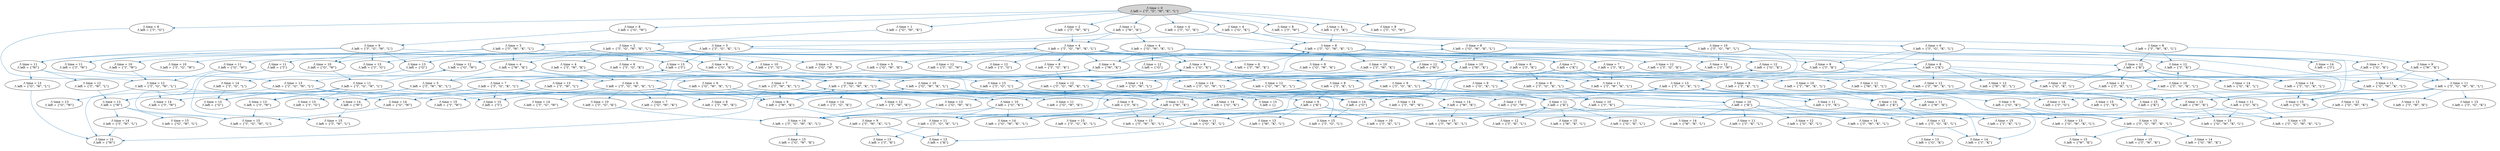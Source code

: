 strict digraph DiskGraph {
edge [colorscheme="paired12"]
nodesep=0.35;
subgraph cluster_graph {
color="white";
8015690274857667534 [label="/\\ time = 0\n/\\ left = {\"I\", \"G\", \"W\", \"K\", \"L\"}",style = filled]
8015690274857667534 -> 5038738592252996160 [label="",color="2",fontcolor="2"];
5038738592252996160 [label="/\\ time = 1\n/\\ left = {\"G\", \"W\", \"K\"}"];
8015690274857667534 -> -9102787879709310424 [label="",color="2",fontcolor="2"];
-9102787879709310424 [label="/\\ time = 2\n/\\ left = {\"W\", \"K\"}"];
5038738592252996160 -> -8564689896428606298 [label="",color="2",fontcolor="2"];
-8564689896428606298 [label="/\\ time = 2\n/\\ left = {\"I\", \"G\", \"W\", \"K\", \"L\"}"];
8015690274857667534 -> 4592691004352965106 [label="",color="2",fontcolor="2"];
4592691004352965106 [label="/\\ time = 4\n/\\ left = {\"G\", \"K\"}"];
-9102787879709310424 -> -2441548017256036746 [label="",color="2",fontcolor="2"];
-2441548017256036746 [label="/\\ time = 3\n/\\ left = {\"I\", \"W\", \"K\", \"L\"}"];
8015690274857667534 -> 90994503555861050 [label="",color="2",fontcolor="2"];
90994503555861050 [label="/\\ time = 8\n/\\ left = {\"G\", \"W\"}"];
-8564689896428606298 -> -1053818548683611806 [label="",color="2",fontcolor="2"];
-1053818548683611806 [label="/\\ time = 3\n/\\ left = {\"G\", \"W\", \"K\"}"];
-9102787879709310424 -> 7840723100408106531 [label="",color="2",fontcolor="2"];
7840723100408106531 [label="/\\ time = 4\n/\\ left = {\"I\", \"G\", \"W\", \"K\", \"L\"}"];
90994503555861050 -> -1332411714829160232 [label="",color="2",fontcolor="2"];
-1332411714829160232 [label="/\\ time = 9\n/\\ left = {\"I\", \"G\", \"W\", \"L\"}"];
4592691004352965106 -> -4875465715861466706 [label="",color="2",fontcolor="2"];
-4875465715861466706 [label="/\\ time = 5\n/\\ left = {\"I\", \"G\", \"K\", \"L\"}"];
7840723100408106531 -> -2074181829160863943 [label="",color="2",fontcolor="2"];
-2074181829160863943 [label="/\\ time = 5\n/\\ left = {\"G\", \"W\", \"K\"}"];
8015690274857667534 -> -9102787879709310424 [label="",color="2",fontcolor="2"];
-9102787879709310424 -> 7840723100408106531 [label="",color="2",fontcolor="2"];
-8564689896428606298 -> 9048641999075074792 [label="",color="2",fontcolor="2"];
-1053818548683611806 -> 7840723100408106531 [label="",color="2",fontcolor="2"];
-2441548017256036746 -> 9048641999075074792 [label="",color="2",fontcolor="2"];
9048641999075074792 [label="/\\ time = 4\n/\\ left = {\"W\", \"K\"}"];
7840723100408106531 -> -7837994352189242301 [label="",color="2",fontcolor="2"];
-7837994352189242301 [label="/\\ time = 6\n/\\ left = {\"W\", \"K\"}"];
4592691004352965106 -> 7554828259433562132 [label="",color="2",fontcolor="2"];
7554828259433562132 [label="/\\ time = 8\n/\\ left = {\"I\", \"G\", \"W\", \"K\", \"L\"}"];
-9102787879709310424 -> 6037330095294624557 [label="",color="2",fontcolor="2"];
6037330095294624557 [label="/\\ time = 4\n/\\ left = {\"G\", \"W\", \"K\", \"L\"}"];
-8564689896428606298 -> -3380401785567588519 [label="",color="2",fontcolor="2"];
-3380401785567588519 [label="/\\ time = 6\n/\\ left = {\"G\", \"K\"}"];
4592691004352965106 -> 7554828259433562132 [label="",color="2",fontcolor="2"];
8015690274857667534 -> 7617239154760281322 [label="",color="2",fontcolor="2"];
7617239154760281322 [label="/\\ time = 2\n/\\ left = {\"I\", \"W\", \"K\"}"];
-8564689896428606298 -> -1159213623033779055 [label="",color="2",fontcolor="2"];
-2074181829160863943 -> -8442366788707456693 [label="",color="2",fontcolor="2"];
-8442366788707456693 [label="/\\ time = 6\n/\\ left = {\"I\", \"G\", \"W\", \"K\", \"L\"}"];
7840723100408106531 -> 577099807391425359 [label="",color="2",fontcolor="2"];
577099807391425359 [label="/\\ time = 8\n/\\ left = {\"G\", \"K\"}"];
-2441548017256036746 -> -161011643995529182 [label="",color="2",fontcolor="2"];
-161011643995529182 [label="/\\ time = 7\n/\\ left = {\"K\"}"];
-4875465715861466706 -> -3380401785567588519 [label="",color="2",fontcolor="2"];
-1332411714829160232 -> -1159213623033779055 [label="",color="2",fontcolor="2"];
-1159213623033779055 [label="/\\ time = 10\n/\\ left = {\"G\", \"W\"}"];
-4875465715861466706 -> -161011643995529182 [label="",color="2",fontcolor="2"];
-2441548017256036746 -> 7698718218376710473 [label="",color="2",fontcolor="2"];
7698718218376710473 [label="/\\ time = 11\n/\\ left = {\"W\"}"];
7840723100408106531 -> 1429602646036696145 [label="",color="2",fontcolor="2"];
1429602646036696145 [label="/\\ time = 12\n/\\ left = {\"G\", \"W\"}"];
-2441548017256036746 -> -161011643995529182 [label="",color="2",fontcolor="2"];
9048641999075074792 -> 6574765623347949492 [label="",color="2",fontcolor="2"];
6574765623347949492 [label="/\\ time = 5\n/\\ left = {\"I\", \"W\", \"K\", \"L\"}"];
-8564689896428606298 -> 9048641999075074792 [label="",color="2",fontcolor="2"];
8015690274857667534 -> -7893296178428522357 [label="",color="2",fontcolor="2"];
-7893296178428522357 [label="/\\ time = 4\n/\\ left = {\"I\", \"K\"}"];
4592691004352965106 -> -7615627695126664300 [label="",color="2",fontcolor="2"];
-7615627695126664300 [label="/\\ time = 8\n/\\ left = {\"G\", \"W\", \"K\", \"L\"}"];
9048641999075074792 -> -8442366788707456693 [label="",color="2",fontcolor="2"];
-8564689896428606298 -> 8926923532539787953 [label="",color="2",fontcolor="2"];
8926923532539787953 [label="/\\ time = 4\n/\\ left = {\"I\", \"W\", \"K\"}"];
7840723100408106531 -> -7837994352189242301 [label="",color="2",fontcolor="2"];
-2441548017256036746 -> -1411088642376556309 [label="",color="2",fontcolor="2"];
-1411088642376556309 [label="/\\ time = 7\n/\\ left = {\"I\", \"K\"}"];
-4875465715861466706 -> -5975813609444244828 [label="",color="2",fontcolor="2"];
-5975813609444244828 [label="/\\ time = 13\n/\\ left = {\"G\"}"];
-1332411714829160232 -> 7698718218376710473 [label="",color="2",fontcolor="2"];
-2441548017256036746 -> 106906756713255823 [label="",color="2",fontcolor="2"];
106906756713255823 [label="/\\ time = 11\n/\\ left = {\"I\"}"];
-8564689896428606298 -> 8998054259671119392 [label="",color="2",fontcolor="2"];
8998054259671119392 [label="/\\ time = 6\n/\\ left = {\"I\", \"K\"}"];
7840723100408106531 -> -3499320862179348077 [label="",color="2",fontcolor="2"];
-3499320862179348077 [label="/\\ time = 6\n/\\ left = {\"I\", \"W\", \"K\"}"];
9048641999075074792 -> -8442366788707456693 [label="",color="2",fontcolor="2"];
-7837994352189242301 -> 2873053931929351946 [label="",color="2",fontcolor="2"];
2873053931929351946 [label="/\\ time = 7\n/\\ left = {\"I\", \"W\", \"K\", \"L\"}"];
8015690274857667534 -> -6013814220251778237 [label="",color="2",fontcolor="2"];
-6013814220251778237 [label="/\\ time = 8\n/\\ left = {\"I\", \"W\"}"];
-7837994352189242301 -> 7554828259433562132 [label="",color="2",fontcolor="2"];
7840723100408106531 -> -6499923623539254730 [label="",color="2",fontcolor="2"];
-6499923623539254730 [label="/\\ time = 8\n/\\ left = {\"I\", \"K\"}"];
9048641999075074792 -> 3398395380246064019 [label="",color="2",fontcolor="2"];
3398395380246064019 [label="/\\ time = 6\n/\\ left = {\"G\", \"W\", \"K\", \"L\"}"];
-8564689896428606298 -> 4764880469269534184 [label="",color="2",fontcolor="2"];
4764880469269534184 [label="/\\ time = 10\n/\\ left = {\"I\", \"W\"}"];
-2441548017256036746 -> 7698718218376710473 [label="",color="2",fontcolor="2"];
-1332411714829160232 -> -5975813609444244828 [label="",color="2",fontcolor="2"];
-4875465715861466706 -> -161011643995529182 [label="",color="2",fontcolor="2"];
7554828259433562132 -> -4064181330108097649 [label="",color="2",fontcolor="2"];
-4064181330108097649 [label="/\\ time = 9\n/\\ left = {\"G\", \"W\", \"K\"}"];
-8564689896428606298 -> -3380401785567588519 [label="",color="2",fontcolor="2"];
7840723100408106531 -> -4747043765456259800 [label="",color="2",fontcolor="2"];
-4747043765456259800 [label="/\\ time = 12\n/\\ left = {\"I\", \"W\"}"];
8015690274857667534 -> 4592691004352965106 [label="",color="2",fontcolor="2"];
-7837994352189242301 -> 7554828259433562132 [label="",color="2",fontcolor="2"];
8015690274857667534 -> -7893296178428522357 [label="",color="2",fontcolor="2"];
7840723100408106531 -> 577099807391425359 [label="",color="2",fontcolor="2"];
-7837994352189242301 -> -7615627695126664300 [label="",color="2",fontcolor="2"];
-8564689896428606298 -> 8998054259671119392 [label="",color="2",fontcolor="2"];
7554828259433562132 -> -6591272320073330946 [label="",color="2",fontcolor="2"];
-6591272320073330946 [label="/\\ time = 10\n/\\ left = {\"W\", \"K\"}"];
-1332411714829160232 -> 7698718218376710473 [label="",color="2",fontcolor="2"];
-2441548017256036746 -> 106906756713255823 [label="",color="2",fontcolor="2"];
-4875465715861466706 -> -1411088642376556309 [label="",color="2",fontcolor="2"];
7554828259433562132 -> 1916275299684656420 [label="",color="2",fontcolor="2"];
1916275299684656420 [label="/\\ time = 12\n/\\ left = {\"G\", \"K\"}"];
-1332411714829160232 -> -3272694722251177181 [label="",color="2",fontcolor="2"];
-3272694722251177181 [label="/\\ time = 11\n/\\ left = {\"I\", \"W\"}"];
-8564689896428606298 -> -8268514489960990071 [label="",color="2",fontcolor="2"];
-8268514489960990071 [label="/\\ time = 6\n/\\ left = {\"I\", \"G\", \"K\"}"];
6037330095294624557 -> -7837994352189242301 [label="",color="2",fontcolor="2"];
7840723100408106531 -> -6499923623539254730 [label="",color="2",fontcolor="2"];
8015690274857667534 -> 4165111062678483371 [label="",color="2",fontcolor="2"];
4165111062678483371 [label="/\\ time = 4\n/\\ left = {\"I\", \"G\", \"K\"}"];
7840723100408106531 -> 2117629093169732893 [label="",color="2",fontcolor="2"];
2117629093169732893 [label="/\\ time = 8\n/\\ left = {\"I\", \"G\", \"K\"}"];
8015690274857667534 -> 2622932660777597089 [label="",color="2",fontcolor="2"];
2622932660777597089 [label="/\\ time = 8\n/\\ left = {\"I\", \"G\"}"];
6037330095294624557 -> -6637457154644851291 [label="",color="2",fontcolor="2"];
-6637457154644851291 [label="/\\ time = 8\n/\\ left = {\"K\"}"];
8015690274857667534 -> 90994503555861050 [label="",color="2",fontcolor="2"];
-8564689896428606298 -> -3833578108572017142 [label="",color="2",fontcolor="2"];
-3833578108572017142 [label="/\\ time = 10\n/\\ left = {\"I\", \"G\"}"];
7554828259433562132 -> -6591272320073330946 [label="",color="2",fontcolor="2"];
-1332411714829160232 -> 5643320326506812288 [label="",color="2",fontcolor="2"];
-4875465715861466706 -> 5643320326506812288 [label="",color="2",fontcolor="2"];
5643320326506812288 [label="/\\ time = 13\n/\\ left = {\"I\"}"];
-2441548017256036746 -> -3272694722251177181 [label="",color="2",fontcolor="2"];
-1332411714829160232 -> -5975813609444244828 [label="",color="2",fontcolor="2"];
7554828259433562132 -> -1458660271525094107 [label="",color="2",fontcolor="2"];
-1458660271525094107 [label="/\\ time = 10\n/\\ left = {\"I\", \"W\", \"K\"}"];
-8564689896428606298 -> -1159213623033779055 [label="",color="2",fontcolor="2"];
6037330095294624557 -> -2346768323185005350 [label="",color="2",fontcolor="2"];
-2346768323185005350 [label="/\\ time = 12\n/\\ left = {\"W\"}"];
8015690274857667534 -> -6013814220251778237 [label="",color="2",fontcolor="2"];
7840723100408106531 -> 3959570444799393482 [label="",color="2",fontcolor="2"];
3959570444799393482 [label="/\\ time = 12\n/\\ left = {\"I\", \"G\"}"];
8015690274857667534 -> 2622932660777597089 [label="",color="2",fontcolor="2"];
6037330095294624557 -> -6637457154644851291 [label="",color="2",fontcolor="2"];
-8564689896428606298 -> 4764880469269534184 [label="",color="2",fontcolor="2"];
7554828259433562132 -> -5233711718302360483 [label="",color="2",fontcolor="2"];
-5233711718302360483 [label="/\\ time = 12\n/\\ left = {\"I\", \"K\"}"];
-4875465715861466706 -> -5975813609444244828 [label="",color="2",fontcolor="2"];
-3380401785567588519 -> -4559968390666401520 [label="",color="2",fontcolor="2"];
-4559968390666401520 [label="/\\ time = 7\n/\\ left = {\"I\", \"G\", \"K\", \"L\"}"];
-1332411714829160232 -> 5643320326506812288 [label="",color="2",fontcolor="2"];
7554828259433562132 -> 1916275299684656420 [label="",color="2",fontcolor="2"];
-4875465715861466706 -> 5643320326506812288 [label="",color="2",fontcolor="2"];
-8564689896428606298 -> -3833578108572017142 [label="",color="2",fontcolor="2"];
-4875465715861466706 -> -6465351982142281727 [label="",color="2",fontcolor="2"];
6037330095294624557 -> 577099807391425359 [label="",color="2",fontcolor="2"];
7840723100408106531 -> 1429602646036696145 [label="",color="2",fontcolor="2"];
8015690274857667534 -> 1450816877996340328 [label="",color="2",fontcolor="2"];
1450816877996340328 [label="/\\ time = 8\n/\\ left = {\"I\", \"G\", \"W\"}"];
7840723100408106531 -> -4747043765456259800 [label="",color="2",fontcolor="2"];
6037330095294624557 -> 6305811520931702584 [label="",color="2",fontcolor="2"];
6305811520931702584 [label="/\\ time = 12\n/\\ left = {\"G\"}"];
7840723100408106531 -> 3959570444799393482 [label="",color="2",fontcolor="2"];
7617239154760281322 -> 7840723100408106531 [label="",color="2",fontcolor="2"];
7840723100408106531 -> -5550577879988983535 [label="",color="2",fontcolor="2"];
-5550577879988983535 [label="/\\ time = 12\n/\\ left = {\"I\", \"G\", \"W\"}"];
-8564689896428606298 -> -6868145754999308470 [label="",color="2",fontcolor="2"];
-6868145754999308470 [label="/\\ time = 10\n/\\ left = {\"I\", \"G\", \"W\"}"];
7554828259433562132 -> -5233711718302360483 [label="",color="2",fontcolor="2"];
-3380401785567588519 -> -8160156959072196740 [label="",color="2",fontcolor="2"];
-8160156959072196740 [label="/\\ time = 10\n/\\ left = {\"I\", \"G\", \"W\", \"K\", \"L\"}"];
-1332411714829160232 -> -6465351982142281727 [label="",color="2",fontcolor="2"];
-6465351982142281727 [label="/\\ time = 13\n/\\ left = {\"I\", \"G\"}"];
-3380401785567588519 -> -8160156959072196740 [label="",color="2",fontcolor="2"];
7554828259433562132 -> -4919794599474806684 [label="",color="2",fontcolor="2"];
-4919794599474806684 [label="/\\ time = 12\n/\\ left = {\"I\", \"G\", \"K\"}"];
-3380401785567588519 -> -1536083860084509910 [label="",color="2",fontcolor="2"];
-1536083860084509910 [label="/\\ time = 10\n/\\ left = {\"G\", \"W\", \"K\", \"L\"}"];
-1159213623033779055 -> -7970470079691003802 [label="",color="2",fontcolor="2"];
-7970470079691003802 [label="/\\ time = 11\n/\\ left = {\"I\", \"G\", \"W\", \"L\"}"];
-161011643995529182 -> -4990261245164509350 [label="",color="2",fontcolor="2"];
-4990261245164509350 [label="/\\ time = 8\n/\\ left = {\"I\", \"K\", \"L\"}"];
577099807391425359 -> 8778044034731854103 [label="",color="2",fontcolor="2"];
8778044034731854103 [label="/\\ time = 9\n/\\ left = {\"I\", \"G\", \"K\", \"L\"}"];
6037330095294624557 -> -2346768323185005350 [label="",color="2",fontcolor="2"];
-8442366788707456693 -> 6321401366853958683 [label="",color="2",fontcolor="2"];
6321401366853958683 [label="/\\ time = 7\n/\\ left = {\"G\", \"W\", \"K\"}"];
6037330095294624557 -> 6305811520931702584 [label="",color="2",fontcolor="2"];
1429602646036696145 -> 1459325490675106212 [label="",color="2",fontcolor="2"];
1459325490675106212 [label="/\\ time = 13\n/\\ left = {\"I\", \"G\", \"W\", \"L\"}"];
577099807391425359 -> 7722142353257481721 [label="",color="2",fontcolor="2"];
7722142353257481721 [label="/\\ time = 12\n/\\ left = {\"I\", \"G\", \"W\", \"K\", \"L\"}"];
-161011643995529182 -> 8778044034731854103 [label="",color="2",fontcolor="2"];
7698718218376710473 -> -8631569428628683796 [label="",color="2",fontcolor="2"];
-8631569428628683796 [label="/\\ time = 12\n/\\ left = {\"I\", \"W\", \"L\"}"];
-7615627695126664300 -> -6591272320073330946 [label="",color="2",fontcolor="2"];
577099807391425359 -> 7722142353257481721 [label="",color="2",fontcolor="2"];
6037330095294624557 -> 1429602646036696145 [label="",color="2",fontcolor="2"];
-7615627695126664300 -> -3013021849213876817 [label="",color="2",fontcolor="2"];
-3013021849213876817 [label="/\\ time = 12\n/\\ left = {\"K\"}"];
-8442366788707456693 -> 5345204180935567445 [label="",color="2",fontcolor="2"];
5345204180935567445 [label="/\\ time = 8\n/\\ left = {\"W\", \"K\"}"];
8926923532539787953 -> -8442366788707456693 [label="",color="2",fontcolor="2"];
-7893296178428522357 -> -88087934933891761 [label="",color="2",fontcolor="2"];
-88087934933891761 [label="/\\ time = 6\n/\\ left = {\"I\", \"G\", \"K\", \"L\"}"];
6574765623347949492 -> -7837994352189242301 [label="",color="2",fontcolor="2"];
-8442366788707456693 -> -1826025578223778332 [label="",color="2",fontcolor="2"];
-1826025578223778332 [label="/\\ time = 10\n/\\ left = {\"G\", \"K\"}"];
577099807391425359 -> 8038107995903367912 [label="",color="2",fontcolor="2"];
8038107995903367912 [label="/\\ time = 12\n/\\ left = {\"G\", \"W\", \"K\", \"L\"}"];
7698718218376710473 -> 1459325490675106212 [label="",color="2",fontcolor="2"];
-8442366788707456693 -> -181240924334249222 [label="",color="2",fontcolor="2"];
-181240924334249222 [label="/\\ time = 14\n/\\ left = {\"G\", \"W\"}"];
-161011643995529182 -> -2136924909616058445 [label="",color="2",fontcolor="2"];
-2136924909616058445 [label="/\\ time = 11\n/\\ left = {\"I\", \"W\", \"K\", \"L\"}"];
7698718218376710473 -> 1459325490675106212 [label="",color="2",fontcolor="2"];
-8442366788707456693 -> 5345204180935567445 [label="",color="2",fontcolor="2"];
-5975813609444244828 -> 9120942705664902100 [label="",color="2",fontcolor="2"];
9120942705664902100 [label="/\\ time = 14\n/\\ left = {\"I\", \"G\", \"L\"}"];
7698718218376710473 -> 1216898154036153956 [label="",color="2",fontcolor="2"];
1216898154036153956 [label="/\\ time = 13\n/\\ left = {\"G\", \"W\", \"L\"}"];
6574765623347949492 -> 6444678450087616569 [label="",color="2",fontcolor="2"];
6444678450087616569 [label="/\\ time = 9\n/\\ left = {\"K\"}"];
-7893296178428522357 -> 7554828259433562132 [label="",color="2",fontcolor="2"];
-1411088642376556309 -> 8778044034731854103 [label="",color="2",fontcolor="2"];
-7893296178428522357 -> 7554828259433562132 [label="",color="2",fontcolor="2"];
-7615627695126664300 -> -3013021849213876817 [label="",color="2",fontcolor="2"];
-7893296178428522357 -> -6860724254299030702 [label="",color="2",fontcolor="2"];
-6860724254299030702 [label="/\\ time = 8\n/\\ left = {\"I\", \"W\", \"K\", \"L\"}"];
-1411088642376556309 -> -158197300289178424 [label="",color="2",fontcolor="2"];
-158197300289178424 [label="/\\ time = 11\n/\\ left = {\"I\", \"G\", \"W\", \"K\", \"L\"}"];
6574765623347949492 -> 2737486677386299718 [label="",color="2",fontcolor="2"];
2737486677386299718 [label="/\\ time = 13\n/\\ left = {\"W\"}"];
-1411088642376556309 -> -158197300289178424 [label="",color="2",fontcolor="2"];
-8442366788707456693 -> 6867122633175062023 [label="",color="2",fontcolor="2"];
6867122633175062023 [label="/\\ time = 8\n/\\ left = {\"I\", \"W\", \"K\"}"];
-161011643995529182 -> 8778044034731854103 [label="",color="2",fontcolor="2"];
-1411088642376556309 -> -2136924909616058445 [label="",color="2",fontcolor="2"];
6574765623347949492 -> 6444678450087616569 [label="",color="2",fontcolor="2"];
-3499320862179348077 -> 7554828259433562132 [label="",color="2",fontcolor="2"];
-8442366788707456693 -> 5431697091048455325 [label="",color="2",fontcolor="2"];
5431697091048455325 [label="/\\ time = 10\n/\\ left = {\"I\", \"K\"}"];
-6013814220251778237 -> -5831172897691524039 [label="",color="2",fontcolor="2"];
-5831172897691524039 [label="/\\ time = 10\n/\\ left = {\"I\", \"G\", \"W\", \"L\"}"];
8998054259671119392 -> 5161494743208199496 [label="",color="2",fontcolor="2"];
5161494743208199496 [label="/\\ time = 8\n/\\ left = {\"I\", \"G\", \"K\", \"L\"}"];
-7615627695126664300 -> 1916275299684656420 [label="",color="2",fontcolor="2"];
106906756713255823 -> -8043519884388815513 [label="",color="2",fontcolor="2"];
-8043519884388815513 [label="/\\ time = 13\n/\\ left = {\"I\", \"G\", \"L\"}"];
8998054259671119392 -> -8160156959072196740 [label="",color="2",fontcolor="2"];
-6499923623539254730 -> 4269466548484316662 [label="",color="2",fontcolor="2"];
4269466548484316662 [label="/\\ time = 10\n/\\ left = {\"I\", \"G\", \"K\", \"L\"}"];
-8442366788707456693 -> 5815834347211445123 [label="",color="2",fontcolor="2"];
5815834347211445123 [label="/\\ time = 14\n/\\ left = {\"I\", \"W\"}"];
6574765623347949492 -> 3854778987442621693 [label="",color="2",fontcolor="2"];
3854778987442621693 [label="/\\ time = 9\n/\\ left = {\"I\", \"K\"}"];
2873053931929351946 -> 5345204180935567445 [label="",color="2",fontcolor="2"];
-161011643995529182 -> 2480019859052833490 [label="",color="2",fontcolor="2"];
2480019859052833490 [label="/\\ time = 9\n/\\ left = {\"G\", \"K\", \"L\"}"];
-8442366788707456693 -> -1826025578223778332 [label="",color="2",fontcolor="2"];
-6499923623539254730 -> 7722142353257481721 [label="",color="2",fontcolor="2"];
3398395380246064019 -> 5345204180935567445 [label="",color="2",fontcolor="2"];
106906756713255823 -> 7539573223612373274 [label="",color="2",fontcolor="2"];
7539573223612373274 [label="/\\ time = 15\n/\\ left = {\"I\", \"G\", \"W\", \"L\"}"];
8998054259671119392 -> -8160156959072196740 [label="",color="2",fontcolor="2"];
3398395380246064019 -> -7420438668746668640 [label="",color="2",fontcolor="2"];
-7420438668746668640 [label="/\\ time = 10\n/\\ left = {\"K\"}"];
8998054259671119392 -> -2582622486139771924 [label="",color="2",fontcolor="2"];
-2582622486139771924 [label="/\\ time = 10\n/\\ left = {\"I\", \"W\", \"K\", \"L\"}"];
3398395380246064019 -> -1907037917467398945 [label="",color="2",fontcolor="2"];
-1907037917467398945 [label="/\\ time = 14\n/\\ left = {\"W\"}"];
-6499923623539254730 -> 7722142353257481721 [label="",color="2",fontcolor="2"];
-8442366788707456693 -> 5431697091048455325 [label="",color="2",fontcolor="2"];
-161011643995529182 -> -3108034272860635275 [label="",color="2",fontcolor="2"];
-3108034272860635275 [label="/\\ time = 11\n/\\ left = {\"G\", \"W\", \"K\", \"L\"}"];
2873053931929351946 -> 7176016915647356988 [label="",color="2",fontcolor="2"];
7176016915647356988 [label="/\\ time = 11\n/\\ left = {\"K\"}"];
6574765623347949492 -> 5643320326506812288 [label="",color="2",fontcolor="2"];
-8442366788707456693 -> -6201892229173324225 [label="",color="2",fontcolor="2"];
-6201892229173324225 [label="/\\ time = 10\n/\\ left = {\"I\", \"G\", \"K\"}"];
-161011643995529182 -> -2136924909616058445 [label="",color="2",fontcolor="2"];
-6499923623539254730 -> 6416237437500803630 [label="",color="2",fontcolor="2"];
6416237437500803630 [label="/\\ time = 12\n/\\ left = {\"I\", \"W\", \"K\", \"L\"}"];
4764880469269534184 -> 3039965313711574523 [label="",color="2",fontcolor="2"];
3039965313711574523 [label="/\\ time = 12\n/\\ left = {\"I\", \"G\", \"W\", \"L\"}"];
3398395380246064019 -> -7420438668746668640 [label="",color="2",fontcolor="2"];
106906756713255823 -> 7539573223612373274 [label="",color="2",fontcolor="2"];
-4064181330108097649 -> -8160156959072196740 [label="",color="2",fontcolor="2"];
106906756713255823 -> 7421146098453523807 [label="",color="2",fontcolor="2"];
7421146098453523807 [label="/\\ time = 15\n/\\ left = {\"I\", \"W\", \"L\"}"];
-8442366788707456693 -> -2857012753953597343 [label="",color="2",fontcolor="2"];
-2857012753953597343 [label="/\\ time = 14\n/\\ left = {\"I\", \"G\"}"];
-161011643995529182 -> -3108034272860635275 [label="",color="2",fontcolor="2"];
6574765623347949492 -> 2737486677386299718 [label="",color="2",fontcolor="2"];
2873053931929351946 -> 2241609659854424387 [label="",color="2",fontcolor="2"];
2241609659854424387 [label="/\\ time = 15\n/\\ left = {\"W\"}"];
1916275299684656420 -> -9217985678762510229 [label="",color="2",fontcolor="2"];
-9217985678762510229 [label="/\\ time = 13\n/\\ left = {\"I\", \"G\", \"K\", \"L\"}"];
2873053931929351946 -> 7176016915647356988 [label="",color="2",fontcolor="2"];
2873053931929351946 -> -2606441456212465066 [label="",color="2",fontcolor="2"];
-2606441456212465066 [label="/\\ time = 11\n/\\ left = {\"I\", \"K\"}"];
-161011643995529182 -> 8182887416342224874 [label="",color="2",fontcolor="2"];
8182887416342224874 [label="/\\ time = 11\n/\\ left = {\"W\", \"K\", \"L\"}"];
-8442366788707456693 -> -181240924334249222 [label="",color="2",fontcolor="2"];
-4747043765456259800 -> 6255853321205257541 [label="",color="2",fontcolor="2"];
6255853321205257541 [label="/\\ time = 14\n/\\ left = {\"I\", \"G\", \"W\", \"L\"}"];
-6591272320073330946 -> -2136924909616058445 [label="",color="2",fontcolor="2"];
3398395380246064019 -> -1826025578223778332 [label="",color="2",fontcolor="2"];
-8268514489960990071 -> -8160156959072196740 [label="",color="2",fontcolor="2"];
-8442366788707456693 -> 5815834347211445123 [label="",color="2",fontcolor="2"];
2873053931929351946 -> 8410283553411208069 [label="",color="2",fontcolor="2"];
8410283553411208069 [label="/\\ time = 15\n/\\ left = {\"I\"}"];
-3272694722251177181 -> 1459325490675106212 [label="",color="2",fontcolor="2"];
6574765623347949492 -> 5643320326506812288 [label="",color="2",fontcolor="2"];
2117629093169732893 -> 7722142353257481721 [label="",color="2",fontcolor="2"];
4165111062678483371 -> 7554828259433562132 [label="",color="2",fontcolor="2"];
-8442366788707456693 -> -2857012753953597343 [label="",color="2",fontcolor="2"];
2622932660777597089 -> 3039965313711574523 [label="",color="2",fontcolor="2"];
3398395380246064019 -> 7882693055524874045 [label="",color="2",fontcolor="2"];
7882693055524874045 [label="/\\ time = 14\n/\\ left = {\"G\"}"];
-6591272320073330946 -> 7722142353257481721 [label="",color="2",fontcolor="2"];
-3833578108572017142 -> 6255853321205257541 [label="",color="2",fontcolor="2"];
-8442366788707456693 -> 465354291333947955 [label="",color="2",fontcolor="2"];
465354291333947955 [label="/\\ time = 14\n/\\ left = {\"I\", \"G\", \"W\"}"];
-6637457154644851291 -> -2235592883010272565 [label="",color="2",fontcolor="2"];
-2235592883010272565 [label="/\\ time = 9\n/\\ left = {\"I\", \"K\", \"L\"}"];
6574765623347949492 -> 3362588236446868451 [label="",color="2",fontcolor="2"];
3362588236446868451 [label="/\\ time = 13\n/\\ left = {\"I\", \"W\"}"];
2873053931929351946 -> 2241609659854424387 [label="",color="2",fontcolor="2"];
-6637457154644851291 -> 4269466548484316662 [label="",color="2",fontcolor="2"];
-2346768323185005350 -> -3283103656925370755 [label="",color="2",fontcolor="2"];
-3283103656925370755 [label="/\\ time = 13\n/\\ left = {\"I\", \"W\", \"L\"}"];
-1458660271525094107 -> 7722142353257481721 [label="",color="2",fontcolor="2"];
5643320326506812288 -> 2653335793803912773 [label="",color="2",fontcolor="2"];
2653335793803912773 [label="/\\ time = 15\n/\\ left = {\"I\", \"G\", \"L\"}"];
3398395380246064019 -> -1907037917467398945 [label="",color="2",fontcolor="2"];
-6591272320073330946 -> 7722142353257481721 [label="",color="2",fontcolor="2"];
-5233711718302360483 -> -4430711476540986230 [label="",color="2",fontcolor="2"];
-4430711476540986230 [label="/\\ time = 14\n/\\ left = {\"I\", \"G\", \"K\", \"L\"}"];
-4559968390666401520 -> 577099807391425359 [label="",color="2",fontcolor="2"];
-2346768323185005350 -> 6255853321205257541 [label="",color="2",fontcolor="2"];
-6637457154644851291 -> 6416237437500803630 [label="",color="2",fontcolor="2"];
-4559968390666401520 -> 6444678450087616569 [label="",color="2",fontcolor="2"];
2873053931929351946 -> 8410283553411208069 [label="",color="2",fontcolor="2"];
-6637457154644851291 -> 4269466548484316662 [label="",color="2",fontcolor="2"];
-4559968390666401520 -> -7496267332123295071 [label="",color="2",fontcolor="2"];
-7496267332123295071 [label="/\\ time = 15\n/\\ left = {\"G\"}"];
3398395380246064019 -> 7882693055524874045 [label="",color="2",fontcolor="2"];
-6591272320073330946 -> 8038107995903367912 [label="",color="2",fontcolor="2"];
6305811520931702584 -> -8043519884388815513 [label="",color="2",fontcolor="2"];
-6637457154644851291 -> -3701544699968076703 [label="",color="2",fontcolor="2"];
-3701544699968076703 [label="/\\ time = 10\n/\\ left = {\"G\", \"K\", \"L\"}"];
2873053931929351946 -> -4611489816807193272 [label="",color="2",fontcolor="2"];
-4611489816807193272 [label="/\\ time = 15\n/\\ left = {\"I\", \"W\"}"];
-2346768323185005350 -> 6255853321205257541 [label="",color="2",fontcolor="2"];
-6637457154644851291 -> 8038107995903367912 [label="",color="2",fontcolor="2"];
-8160156959072196740 -> 8292260563570233517 [label="",color="2",fontcolor="2"];
8292260563570233517 [label="/\\ time = 11\n/\\ left = {\"G\", \"W\", \"K\"}"];
3398395380246064019 -> -181240924334249222 [label="",color="2",fontcolor="2"];
-4559968390666401520 -> 6444678450087616569 [label="",color="2",fontcolor="2"];
-8160156959072196740 -> 6392936555305299518 [label="",color="2",fontcolor="2"];
-4990261245164509350 -> 6444678450087616569 [label="",color="2",fontcolor="2"];
-6637457154644851291 -> 6416237437500803630 [label="",color="2",fontcolor="2"];
-7970470079691003802 -> 1429602646036696145 [label="",color="2",fontcolor="2"];
-1536083860084509910 -> 6392936555305299518 [label="",color="2",fontcolor="2"];
6392936555305299518 [label="/\\ time = 12\n/\\ left = {\"W\", \"K\"}"];
-2346768323185005350 -> -132576687437569833 [label="",color="2",fontcolor="2"];
-132576687437569833 [label="/\\ time = 14\n/\\ left = {\"G\", \"W\", \"L\"}"];
-1536083860084509910 -> -1384341019120548438 [label="",color="2",fontcolor="2"];
-1384341019120548438 [label="/\\ time = 14\n/\\ left = {\"K\"}"];
6321401366853958683 -> 7554828259433562132 [label="",color="2",fontcolor="2"];
-7970470079691003802 -> 2737486677386299718 [label="",color="2",fontcolor="2"];
-6637457154644851291 -> 8038107995903367912 [label="",color="2",fontcolor="2"];
-8160156959072196740 -> -847494330099842161 [label="",color="2",fontcolor="2"];
-847494330099842161 [label="/\\ time = 14\n/\\ left = {\"G\", \"K\"}"];
-4559968390666401520 -> 3854778987442621693 [label="",color="2",fontcolor="2"];
8778044034731854103 -> -1826025578223778332 [label="",color="2",fontcolor="2"];
7722142353257481721 -> 7008467491020113654 [label="",color="2",fontcolor="2"];
7008467491020113654 [label="/\\ time = 13\n/\\ left = {\"G\", \"W\", \"K\"}"];
8778044034731854103 -> 7176016915647356988 [label="",color="2",fontcolor="2"];
-6637457154644851291 -> 4152024225487039520 [label="",color="2",fontcolor="2"];
4152024225487039520 [label="/\\ time = 12\n/\\ left = {\"W\", \"K\", \"L\"}"];
-7970470079691003802 -> -7496267332123295071 [label="",color="2",fontcolor="2"];
-1536083860084509910 -> -1384341019120548438 [label="",color="2",fontcolor="2"];
1459325490675106212 -> -181240924334249222 [label="",color="2",fontcolor="2"];
-1536083860084509910 -> -847494330099842161 [label="",color="2",fontcolor="2"];
8778044034731854103 -> 7176016915647356988 [label="",color="2",fontcolor="2"];
7722142353257481721 -> -5327011018459182955 [label="",color="2",fontcolor="2"];
-5327011018459182955 [label="/\\ time = 14\n/\\ left = {\"W\", \"K\"}"];
-8160156959072196740 -> 6392936555305299518 [label="",color="2",fontcolor="2"];
-4559968390666401520 -> 8410283553411208069 [label="",color="2",fontcolor="2"];
1459325490675106212 -> 2241609659854424387 [label="",color="2",fontcolor="2"];
8778044034731854103 -> -2606441456212465066 [label="",color="2",fontcolor="2"];
-8631569428628683796 -> 2737486677386299718 [label="",color="2",fontcolor="2"];
-7970470079691003802 -> 2737486677386299718 [label="",color="2",fontcolor="2"];
7722142353257481721 -> -5327011018459182955 [label="",color="2",fontcolor="2"];
-3013021849213876817 -> 5054059738917593010 [label="",color="2",fontcolor="2"];
5054059738917593010 [label="/\\ time = 13\n/\\ left = {\"I\", \"K\", \"L\"}"];
-4559968390666401520 -> -7496267332123295071 [label="",color="2",fontcolor="2"];
-8160156959072196740 -> -461936485760726146 [label="",color="2",fontcolor="2"];
-461936485760726146 [label="/\\ time = 12\n/\\ left = {\"I\", \"W\", \"K\"}"];
5345204180935567445 -> -7009431474742216947 [label="",color="2",fontcolor="2"];
-7009431474742216947 [label="/\\ time = 9\n/\\ left = {\"I\", \"W\", \"K\", \"L\"}"];
-4559968390666401520 -> 8410283553411208069 [label="",color="2",fontcolor="2"];
-88087934933891761 -> 4729670813258111378 [label="",color="2",fontcolor="2"];
4729670813258111378 [label="/\\ time = 7\n/\\ left = {\"G\", \"K\"}"];
7722142353257481721 -> 5556307957438005340 [label="",color="2",fontcolor="2"];
5556307957438005340 [label="/\\ time = 14\n/\\ left = {\"I\", \"W\", \"K\"}"];
-7970470079691003802 -> 3362588236446868451 [label="",color="2",fontcolor="2"];
-3013021849213876817 -> -4430711476540986230 [label="",color="2",fontcolor="2"];
-88087934933891761 -> -6637457154644851291 [label="",color="2",fontcolor="2"];
1459325490675106212 -> 2241609659854424387 [label="",color="2",fontcolor="2"];
-88087934933891761 -> 7882693055524874045 [label="",color="2",fontcolor="2"];
-3013021849213876817 -> -4430711476540986230 [label="",color="2",fontcolor="2"];
-88087934933891761 -> -6637457154644851291 [label="",color="2",fontcolor="2"];
-7970470079691003802 -> 8410283553411208069 [label="",color="2",fontcolor="2"];
-8160156959072196740 -> 6482083619043752694 [label="",color="2",fontcolor="2"];
6482083619043752694 [label="/\\ time = 14\n/\\ left = {\"I\", \"K\"}"];
5345204180935567445 -> -8160156959072196740 [label="",color="2",fontcolor="2"];
-4559968390666401520 -> 5254740884447579818 [label="",color="2",fontcolor="2"];
5254740884447579818 [label="/\\ time = 15\n/\\ left = {\"I\", \"G\"}"];
-8160156959072196740 -> -847494330099842161 [label="",color="2",fontcolor="2"];
-88087934933891761 -> -6499923623539254730 [label="",color="2",fontcolor="2"];
-8160156959072196740 -> 6482083619043752694 [label="",color="2",fontcolor="2"];
-7970470079691003802 -> -7496267332123295071 [label="",color="2",fontcolor="2"];
-8160156959072196740 -> 1095579157378566982 [label="",color="2",fontcolor="2"];
1095579157378566982 [label="/\\ time = 14\n/\\ left = {\"I\", \"G\", \"K\"}"];
-1826025578223778332 -> 373941299386470825 [label="",color="2",fontcolor="2"];
373941299386470825 [label="/\\ time = 11\n/\\ left = {\"I\", \"G\", \"K\", \"L\"}"];
-3013021849213876817 -> 7672810111754901784 [label="",color="2",fontcolor="2"];
7672810111754901784 [label="/\\ time = 14\n/\\ left = {\"G\", \"K\", \"L\"}"];
-1826025578223778332 -> -8272013335379680623 [label="",color="2",fontcolor="2"];
-8272013335379680623 [label="/\\ time = 14\n/\\ left = {\"I\", \"G\", \"W\", \"K\", \"L\"}"];
1459325490675106212 -> -4611489816807193272 [label="",color="2",fontcolor="2"];
-181240924334249222 -> 7539573223612373274 [label="",color="2",fontcolor="2"];
-7970470079691003802 -> 8410283553411208069 [label="",color="2",fontcolor="2"];
-88087934933891761 -> -8204345412556933607 [label="",color="2",fontcolor="2"];
-8204345412556933607 [label="/\\ time = 14\n/\\ left = {\"I\"}"];
8038107995903367912 -> -5327011018459182955 [label="",color="2",fontcolor="2"];
5345204180935567445 -> -8160156959072196740 [label="",color="2",fontcolor="2"];
-88087934933891761 -> 7882693055524874045 [label="",color="2",fontcolor="2"];
1216898154036153956 -> 2241609659854424387 [label="",color="2",fontcolor="2"];
-88087934933891761 -> -8204345412556933607 [label="",color="2",fontcolor="2"];
5345204180935567445 -> -1536083860084509910 [label="",color="2",fontcolor="2"];
-88087934933891761 -> -2857012753953597343 [label="",color="2",fontcolor="2"];
9120942705664902100 -> -7496267332123295071 [label="",color="2",fontcolor="2"];
-6860724254299030702 -> -2695204170747248994 [label="",color="2",fontcolor="2"];
-2695204170747248994 [label="/\\ time = 9\n/\\ left = {\"W\", \"K\"}"];
-2136924909616058445 -> 6392936555305299518 [label="",color="2",fontcolor="2"];
-7970470079691003802 -> 5254740884447579818 [label="",color="2",fontcolor="2"];
-1826025578223778332 -> -8272013335379680623 [label="",color="2",fontcolor="2"];
-2136924909616058445 -> 1610826490679910454 [label="",color="2",fontcolor="2"];
1610826490679910454 [label="/\\ time = 15\n/\\ left = {\"K\"}"];
-6860724254299030702 -> -3013021849213876817 [label="",color="2",fontcolor="2"];
6867122633175062023 -> -8160156959072196740 [label="",color="2",fontcolor="2"];
2737486677386299718 -> 4376274834683005134 [label="",color="2",fontcolor="2"];
4376274834683005134 [label="/\\ time = 14\n/\\ left = {\"I\", \"W\", \"L\"}"];
-5831172897691524039 -> 9177467073296251482 [label="",color="2",fontcolor="2"];
9177467073296251482 [label="/\\ time = 11\n/\\ left = {\"G\", \"W\"}"];
6444678450087616569 -> 1022915554297932920 [label="",color="2",fontcolor="2"];
1022915554297932920 [label="/\\ time = 10\n/\\ left = {\"I\", \"K\", \"L\"}"];
-158197300289178424 -> 4252954701797696359 [label="",color="2",fontcolor="2"];
4252954701797696359 [label="/\\ time = 12\n/\\ left = {\"G\", \"W\", \"K\"}"];
6444678450087616569 -> 373941299386470825 [label="",color="2",fontcolor="2"];
-5831172897691524039 -> -2346768323185005350 [label="",color="2",fontcolor="2"];
2737486677386299718 -> 7539573223612373274 [label="",color="2",fontcolor="2"];
-5831172897691524039 -> 7882693055524874045 [label="",color="2",fontcolor="2"];
-2136924909616058445 -> 1610826490679910454 [label="",color="2",fontcolor="2"];
-5831172897691524039 -> -2346768323185005350 [label="",color="2",fontcolor="2"];
2737486677386299718 -> 7539573223612373274 [label="",color="2",fontcolor="2"];
-6860724254299030702 -> -3013021849213876817 [label="",color="2",fontcolor="2"];
2737486677386299718 -> -6598215471335275194 [label="",color="2",fontcolor="2"];
-6598215471335275194 [label="/\\ time = 15\n/\\ left = {\"G\", \"W\", \"L\"}"];
-1826025578223778332 -> 1399627216713056854 [label="",color="2",fontcolor="2"];
1399627216713056854 [label="/\\ time = 14\n/\\ left = {\"G\", \"W\", \"K\", \"L\"}"];
5431697091048455325 -> -4727774342137662412 [label="",color="2",fontcolor="2"];
-4727774342137662412 [label="/\\ time = 12\n/\\ left = {\"I\", \"G\", \"K\", \"L\"}"];
5161494743208199496 -> -7442469137517988476 [label="",color="2",fontcolor="2"];
-7442469137517988476 [label="/\\ time = 9\n/\\ left = {\"G\", \"K\"}"];
-6860724254299030702 -> -5233711718302360483 [label="",color="2",fontcolor="2"];
-2136924909616058445 -> -3944677997049107395 [label="",color="2",fontcolor="2"];
-3944677997049107395 [label="/\\ time = 15\n/\\ left = {\"I\", \"K\"}"];
-5831172897691524039 -> -4747043765456259800 [label="",color="2",fontcolor="2"];
6444678450087616569 -> 7456761834748053105 [label="",color="2",fontcolor="2"];
7456761834748053105 [label="/\\ time = 13\n/\\ left = {\"I\", \"W\", \"K\", \"L\"}"];
-158197300289178424 -> -4031556080672081675 [label="",color="2",fontcolor="2"];
-4031556080672081675 [label="/\\ time = 13\n/\\ left = {\"W\", \"K\"}"];
4269466548484316662 -> 8511217936900051759 [label="",color="2",fontcolor="2"];
8511217936900051759 [label="/\\ time = 11\n/\\ left = {\"G\", \"K\"}"];
-5831172897691524039 -> -8204345412556933607 [label="",color="2",fontcolor="2"];
-8043519884388815513 -> 7882693055524874045 [label="",color="2",fontcolor="2"];
3854778987442621693 -> 373941299386470825 [label="",color="2",fontcolor="2"];
5161494743208199496 -> -7420438668746668640 [label="",color="2",fontcolor="2"];
4269466548484316662 -> -3013021849213876817 [label="",color="2",fontcolor="2"];
-8043519884388815513 -> -6828918755460023535 [label="",color="2",fontcolor="2"];
-6828918755460023535 [label="/\\ time = 15\n/\\ left = {}"];
4269466548484316662 -> -3013021849213876817 [label="",color="2",fontcolor="2"];
5431697091048455325 -> -8272013335379680623 [label="",color="2",fontcolor="2"];
4269466548484316662 -> -5233711718302360483 [label="",color="2",fontcolor="2"];
5161494743208199496 -> -7420438668746668640 [label="",color="2",fontcolor="2"];
3854778987442621693 -> 1740143796327208525 [label="",color="2",fontcolor="2"];
1740143796327208525 [label="/\\ time = 13\n/\\ left = {\"I\", \"G\", \"W\", \"K\", \"L\"}"];
-5831172897691524039 -> 7882693055524874045 [label="",color="2",fontcolor="2"];
-158197300289178424 -> 7244132988492993860 [label="",color="2",fontcolor="2"];
7244132988492993860 [label="/\\ time = 15\n/\\ left = {\"G\", \"K\"}"];
6444678450087616569 -> 373941299386470825 [label="",color="2",fontcolor="2"];
-5831172897691524039 -> -8204345412556933607 [label="",color="2",fontcolor="2"];
6444678450087616569 -> -7572825327664733712 [label="",color="2",fontcolor="2"];
-7572825327664733712 [label="/\\ time = 11\n/\\ left = {\"G\", \"K\", \"L\"}"];
-5831172897691524039 -> -2857012753953597343 [label="",color="2",fontcolor="2"];
5431697091048455325 -> -8272013335379680623 [label="",color="2",fontcolor="2"];
6444678450087616569 -> 5908063242841314999 [label="",color="2",fontcolor="2"];
5908063242841314999 [label="/\\ time = 13\n/\\ left = {\"G\", \"W\", \"K\", \"L\"}"];
5161494743208199496 -> 5431697091048455325 [label="",color="2",fontcolor="2"];
5431697091048455325 -> 2732115831753724560 [label="",color="2",fontcolor="2"];
2732115831753724560 [label="/\\ time = 14\n/\\ left = {\"I\", \"W\", \"K\", \"L\"}"];
-158197300289178424 -> -4031556080672081675 [label="",color="2",fontcolor="2"];
2480019859052833490 -> 7176016915647356988 [label="",color="2",fontcolor="2"];
3854778987442621693 -> 1740143796327208525 [label="",color="2",fontcolor="2"];
-1907037917467398945 -> 7421146098453523807 [label="",color="2",fontcolor="2"];
-2582622486139771924 -> 3761161311145662517 [label="",color="2",fontcolor="2"];
3761161311145662517 [label="/\\ time = 11\n/\\ left = {\"W\", \"K\"}"];
-158197300289178424 -> -6642724792788406545 [label="",color="2",fontcolor="2"];
-6642724792788406545 [label="/\\ time = 13\n/\\ left = {\"I\", \"W\", \"K\"}"];
-7420438668746668640 -> 6085686422063041001 [label="",color="2",fontcolor="2"];
6085686422063041001 [label="/\\ time = 11\n/\\ left = {\"I\", \"K\", \"L\"}"];
-158197300289178424 -> -3944677997049107395 [label="",color="2",fontcolor="2"];
6444678450087616569 -> 7456761834748053105 [label="",color="2",fontcolor="2"];
-158197300289178424 -> 7244132988492993860 [label="",color="2",fontcolor="2"];
-7420438668746668640 -> -4727774342137662412 [label="",color="2",fontcolor="2"];
-158197300289178424 -> -3944677997049107395 [label="",color="2",fontcolor="2"];
-2582622486139771924 -> -1384341019120548438 [label="",color="2",fontcolor="2"];
-158197300289178424 -> 6157217528155549399 [label="",color="2",fontcolor="2"];
6157217528155549399 [label="/\\ time = 15\n/\\ left = {\"I\", \"G\", \"K\"}"];
-2582622486139771924 -> -1384341019120548438 [label="",color="2",fontcolor="2"];
7176016915647356988 -> 2046097982584224291 [label="",color="2",fontcolor="2"];
2046097982584224291 [label="/\\ time = 12\n/\\ left = {\"I\", \"K\", \"L\"}"];
-3108034272860635275 -> -4031556080672081675 [label="",color="2",fontcolor="2"];
3854778987442621693 -> 7456761834748053105 [label="",color="2",fontcolor="2"];
-3108034272860635275 -> 1610826490679910454 [label="",color="2",fontcolor="2"];
-6201892229173324225 -> -8272013335379680623 [label="",color="2",fontcolor="2"];
7176016915647356988 -> -9217985678762510229 [label="",color="2",fontcolor="2"];
-2582622486139771924 -> 6482083619043752694 [label="",color="2",fontcolor="2"];
6444678450087616569 -> 5908063242841314999 [label="",color="2",fontcolor="2"];
-7420438668746668640 -> 2732115831753724560 [label="",color="2",fontcolor="2"];
6416237437500803630 -> -4031556080672081675 [label="",color="2",fontcolor="2"];
7176016915647356988 -> 1989144396946448079 [label="",color="2",fontcolor="2"];
1989144396946448079 [label="/\\ time = 15\n/\\ left = {\"I\", \"W\", \"K\", \"L\"}"];
-3108034272860635275 -> 1610826490679910454 [label="",color="2",fontcolor="2"];
3039965313711574523 -> -8979134220658779494 [label="",color="2",fontcolor="2"];
-8979134220658779494 [label="/\\ time = 13\n/\\ left = {\"G\", \"W\"}"];
-3108034272860635275 -> 7244132988492993860 [label="",color="2",fontcolor="2"];
7176016915647356988 -> -9217985678762510229 [label="",color="2",fontcolor="2"];
6444678450087616569 -> 7194614482052745649 [label="",color="2",fontcolor="2"];
7194614482052745649 [label="/\\ time = 13\n/\\ left = {\"W\", \"K\", \"L\"}"];
-7420438668746668640 -> -4727774342137662412 [label="",color="2",fontcolor="2"];
8182887416342224874 -> 1610826490679910454 [label="",color="2",fontcolor="2"];
-2606441456212465066 -> -9217985678762510229 [label="",color="2",fontcolor="2"];
7176016915647356988 -> -8885328853262436437 [label="",color="2",fontcolor="2"];
-8885328853262436437 [label="/\\ time = 13\n/\\ left = {\"G\", \"K\", \"L\"}"];
3039965313711574523 -> -1907037917467398945 [label="",color="2",fontcolor="2"];
-9217985678762510229 -> -847494330099842161 [label="",color="2",fontcolor="2"];
-2606441456212465066 -> -126290263799631579 [label="",color="2",fontcolor="2"];
-126290263799631579 [label="/\\ time = 15\n/\\ left = {\"I\", \"G\", \"W\", \"K\", \"L\"}"];
6255853321205257541 -> 7910949470540839985 [label="",color="2",fontcolor="2"];
7910949470540839985 [label="/\\ time = 15\n/\\ left = {\"G\", \"W\"}"];
7882693055524874045 -> 2653335793803912773 [label="",color="2",fontcolor="2"];
-7420438668746668640 -> -2380596930761108934 [label="",color="2",fontcolor="2"];
-2380596930761108934 [label="/\\ time = 12\n/\\ left = {\"G\", \"K\", \"L\"}"];
-2606441456212465066 -> -126290263799631579 [label="",color="2",fontcolor="2"];
3039965313711574523 -> -1907037917467398945 [label="",color="2",fontcolor="2"];
-9217985678762510229 -> 1610826490679910454 [label="",color="2",fontcolor="2"];
7176016915647356988 -> 3250694154630712841 [label="",color="2",fontcolor="2"];
3250694154630712841 [label="/\\ time = 15\n/\\ left = {\"G\", \"W\", \"K\", \"L\"}"];
3039965313711574523 -> 5815834347211445123 [label="",color="2",fontcolor="2"];
-2606441456212465066 -> 1989144396946448079 [label="",color="2",fontcolor="2"];
-7420438668746668640 -> 1399627216713056854 [label="",color="2",fontcolor="2"];
-9217985678762510229 -> 1610826490679910454 [label="",color="2",fontcolor="2"];
-2235592883010272565 -> -7420438668746668640 [label="",color="2",fontcolor="2"];
-9217985678762510229 -> -3944677997049107395 [label="",color="2",fontcolor="2"];
3362588236446868451 -> 7539573223612373274 [label="",color="2",fontcolor="2"];
7176016915647356988 -> 1989144396946448079 [label="",color="2",fontcolor="2"];
-7420438668746668640 -> 2732115831753724560 [label="",color="2",fontcolor="2"];
-4430711476540986230 -> 7244132988492993860 [label="",color="2",fontcolor="2"];
-7420438668746668640 -> 1399627216713056854 [label="",color="2",fontcolor="2"];
-3701544699968076703 -> -3013021849213876817 [label="",color="2",fontcolor="2"];
-7420438668746668640 -> -8281042638903384318 [label="",color="2",fontcolor="2"];
-8281042638903384318 [label="/\\ time = 14\n/\\ left = {\"W\", \"K\", \"L\"}"];
8292260563570233517 -> 7722142353257481721 [label="",color="2",fontcolor="2"];
-847494330099842161 -> -220038703843483435 [label="",color="2",fontcolor="2"];
-220038703843483435 [label="/\\ time = 15\n/\\ left = {\"I\", \"G\", \"K\", \"L\"}"];
7176016915647356988 -> 3250694154630712841 [label="",color="2",fontcolor="2"];
-3283103656925370755 -> -1907037917467398945 [label="",color="2",fontcolor="2"];
7008467491020113654 -> -8272013335379680623 [label="",color="2",fontcolor="2"];
-1384341019120548438 -> -959681104653249392 [label="",color="2",fontcolor="2"];
-959681104653249392 [label="/\\ time = 15\n/\\ left = {\"I\", \"K\", \"L\"}"];
-5327011018459182955 -> 1989144396946448079 [label="",color="2",fontcolor="2"];
6392936555305299518 -> 7456761834748053105 [label="",color="2",fontcolor="2"];
6392936555305299518 -> -8272013335379680623 [label="",color="2",fontcolor="2"];
5054059738917593010 -> -1384341019120548438 [label="",color="2",fontcolor="2"];
4729670813258111378 -> 5161494743208199496 [label="",color="2",fontcolor="2"];
4729670813258111378 -> -158197300289178424 [label="",color="2",fontcolor="2"];
4729670813258111378 -> -158197300289178424 [label="",color="2",fontcolor="2"];
4729670813258111378 -> -3108034272860635275 [label="",color="2",fontcolor="2"];
373941299386470825 -> 1916275299684656420 [label="",color="2",fontcolor="2"];
-461936485760726146 -> -8272013335379680623 [label="",color="2",fontcolor="2"];
-8272013335379680623 -> -3040435951867998764 [label="",color="2",fontcolor="2"];
-3040435951867998764 [label="/\\ time = 15\n/\\ left = {\"G\", \"W\", \"K\"}"];
-7009431474742216947 -> -6591272320073330946 [label="",color="2",fontcolor="2"];
7176016915647356988 -> -2930365269889596781 [label="",color="2",fontcolor="2"];
-2930365269889596781 [label="/\\ time = 15\n/\\ left = {\"W\", \"K\", \"L\"}"];
4376274834683005134 -> 2241609659854424387 [label="",color="2",fontcolor="2"];
-2695204170747248994 -> -2582622486139771924 [label="",color="2",fontcolor="2"];
-7009431474742216947 -> 3223596097881464883 [label="",color="2",fontcolor="2"];
-2695204170747248994 -> -158197300289178424 [label="",color="2",fontcolor="2"];
373941299386470825 -> 3223596097881464883 [label="",color="2",fontcolor="2"];
3223596097881464883 [label="/\\ time = 13\n/\\ left = {\"K\"}"];
1022915554297932920 -> 7176016915647356988 [label="",color="2",fontcolor="2"];
6392936555305299518 -> -8272013335379680623 [label="",color="2",fontcolor="2"];
4252954701797696359 -> 1740143796327208525 [label="",color="2",fontcolor="2"];
6392936555305299518 -> 1399627216713056854 [label="",color="2",fontcolor="2"];
-7009431474742216947 -> 3223596097881464883 [label="",color="2",fontcolor="2"];
-2695204170747248994 -> -158197300289178424 [label="",color="2",fontcolor="2"];
9177467073296251482 -> 3039965313711574523 [label="",color="2",fontcolor="2"];
-7442469137517988476 -> 4269466548484316662 [label="",color="2",fontcolor="2"];
-4727774342137662412 -> -8493024956817165329 [label="",color="2",fontcolor="2"];
-8493024956817165329 [label="/\\ time = 13\n/\\ left = {\"G\", \"K\"}"];
373941299386470825 -> 3223596097881464883 [label="",color="2",fontcolor="2"];
-4727774342137662412 -> -1384341019120548438 [label="",color="2",fontcolor="2"];
373941299386470825 -> 2876483067758004886 [label="",color="2",fontcolor="2"];
-4727774342137662412 -> -1384341019120548438 [label="",color="2",fontcolor="2"];
-4727774342137662412 -> 6482083619043752694 [label="",color="2",fontcolor="2"];
7456761834748053105 -> -5327011018459182955 [label="",color="2",fontcolor="2"];
-7442469137517988476 -> 1740143796327208525 [label="",color="2",fontcolor="2"];
-4031556080672081675 -> 2732115831753724560 [label="",color="2",fontcolor="2"];
-7009431474742216947 -> 2876483067758004886 [label="",color="2",fontcolor="2"];
2876483067758004886 [label="/\\ time = 13\n/\\ left = {\"I\", \"K\"}"];
-2695204170747248994 -> -3108034272860635275 [label="",color="2",fontcolor="2"];
-7572825327664733712 -> 3223596097881464883 [label="",color="2",fontcolor="2"];
-4031556080672081675 -> -126290263799631579 [label="",color="2",fontcolor="2"];
1740143796327208525 -> -8104051246701287355 [label="",color="2",fontcolor="2"];
-8104051246701287355 [label="/\\ time = 14\n/\\ left = {\"G\", \"W\", \"K\"}"];
-7442469137517988476 -> 1740143796327208525 [label="",color="2",fontcolor="2"];
1740143796327208525 -> 2785453572375682654 [label="",color="2",fontcolor="2"];
8511217936900051759 -> -4727774342137662412 [label="",color="2",fontcolor="2"];
-7442469137517988476 -> 5908063242841314999 [label="",color="2",fontcolor="2"];
-4031556080672081675 -> -126290263799631579 [label="",color="2",fontcolor="2"];
5908063242841314999 -> 2785453572375682654 [label="",color="2",fontcolor="2"];
2785453572375682654 [label="/\\ time = 15\n/\\ left = {\"W\", \"K\"}"];
-4031556080672081675 -> 3250694154630712841 [label="",color="2",fontcolor="2"];
8511217936900051759 -> -126290263799631579 [label="",color="2",fontcolor="2"];
1740143796327208525 -> 2785453572375682654 [label="",color="2",fontcolor="2"];
8511217936900051759 -> -126290263799631579 [label="",color="2",fontcolor="2"];
1740143796327208525 -> 1683619956997940685 [label="",color="2",fontcolor="2"];
1683619956997940685 [label="/\\ time = 15\n/\\ left = {\"I\", \"W\", \"K\"}"];
8511217936900051759 -> 3250694154630712841 [label="",color="2",fontcolor="2"];
{rank = same; 8015690274857667534;}
{rank = same; -9102787879709310424;7617239154760281322;4165111062678483371;2622932660777597089;90994503555861050;5038738592252996160;4592691004352965106;-7893296178428522357;-6013814220251778237;}
{rank = same; -4875465715861466706;-88087934933891761;-6860724254299030702;7840723100408106531;7554828259433562132;-8564689896428606298;6037330095294624557;-7615627695126664300;-5831172897691524039;-1332411714829160232;-2441548017256036746;}
{rank = same; 9177467073296251482;9048641999075074792;4764880469269534184;1916275299684656420;-3013021849213876817;-4747043765456259800;5643320326506812288;-161011643995529182;-1411088642376556309;-3380401785567588519;-1458660271525094107;-2074181829160863943;-3833578108572017142;7698718218376710473;-8268514489960990071;-6499923623539254730;-6637457154644851291;-1053818548683611806;-5233711718302360483;6305811520931702584;-3499320862179348077;2117629093169732893;-1159213623033779055;-2695204170747248994;-3272694722251177181;-4064181330108097649;-6591272320073330946;-7837994352189242301;8926923532539787953;106906756713255823;8998054259671119392;4729670813258111378;1429602646036696145;577099807391425359;-5975813609444244828;-2346768323185005350;}
{rank = same; 6255853321205257541;-8043519884388815513;-3108034272860635275;3398395380246064019;9120942705664902100;8038107995903367912;1216898154036153956;5161494743208199496;-2136924909616058445;4269466548484316662;-8160156959072196740;2480019859052833490;5054059738917593010;-7970470079691003802;-3701544699968076703;3039965313711574523;6416237437500803630;-9217985678762510229;-4559968390666401520;-4990261245164509350;8778044034731854103;-2235592883010272565;-1536083860084509910;-4430711476540986230;6574765623347949492;2873053931929351946;8182887416342224874;7722142353257481721;1459325490675106212;-8442366788707456693;-158197300289178424;-8631569428628683796;-3283103656925370755;-2582622486139771924;}
{rank = same; 5345204180935567445;-5327011018459182955;6321401366853958683;-1826025578223778332;-2606441456212465066;7008467491020113654;-181240924334249222;-4031556080672081675;6867122633175062023;4252954701797696359;-7442469137517988476;-1384341019120548438;8292260563570233517;2737486677386299718;-847494330099842161;7176016915647356988;-1907037917467398945;-461936485760726146;-6201892229173324225;8511217936900051759;5431697091048455325;3362588236446868451;-7420438668746668640;7882693055524874045;6444678450087616569;3854778987442621693;6392936555305299518;}
{rank = same; 4376274834683005134;-4727774342137662412;7456761834748053105;5908063242841314999;1740143796327208525;-8272013335379680623;1022915554297932920;-7572825327664733712;-7009431474742216947;373941299386470825;}
}
}